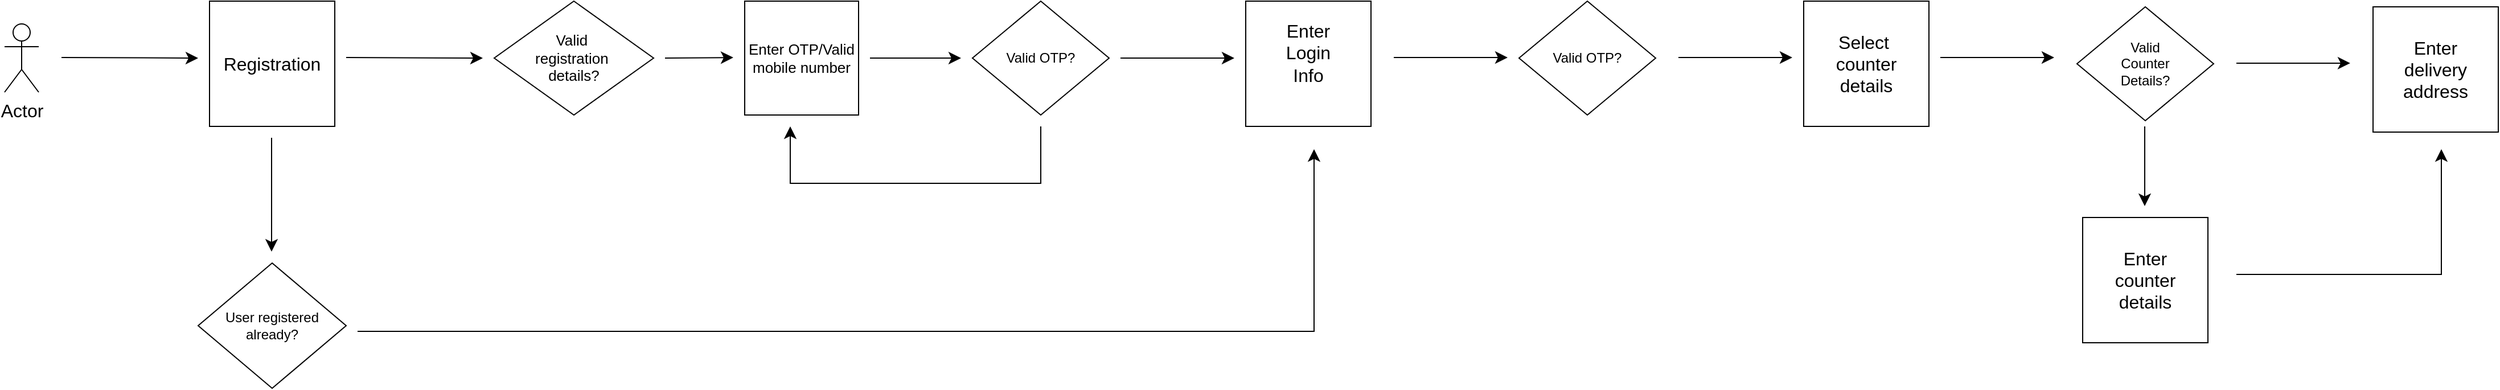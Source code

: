 <mxfile version="21.3.8" type="github">
  <diagram name="Page-1" id="10JMsJAdgL6Ty_nKgWxM">
    <mxGraphModel dx="1682" dy="1369" grid="1" gridSize="10" guides="1" tooltips="1" connect="1" arrows="1" fold="1" page="0" pageScale="1" pageWidth="850" pageHeight="1100" math="0" shadow="0">
      <root>
        <mxCell id="0" />
        <mxCell id="1" parent="0" />
        <mxCell id="BaiIBuBZKfCoYxozeQKi-1" value="Actor" style="shape=umlActor;verticalLabelPosition=bottom;verticalAlign=top;html=1;outlineConnect=0;fontSize=16;" vertex="1" parent="1">
          <mxGeometry x="-770" y="-460" width="30" height="60" as="geometry" />
        </mxCell>
        <mxCell id="BaiIBuBZKfCoYxozeQKi-3" value="Registration" style="whiteSpace=wrap;html=1;aspect=fixed;fontSize=16;" vertex="1" parent="1">
          <mxGeometry x="-590" y="-480" width="110" height="110" as="geometry" />
        </mxCell>
        <mxCell id="BaiIBuBZKfCoYxozeQKi-4" value="" style="endArrow=classic;html=1;rounded=0;fontSize=12;startSize=8;endSize=8;curved=1;" edge="1" parent="1">
          <mxGeometry width="50" height="50" relative="1" as="geometry">
            <mxPoint x="-720" y="-430.5" as="sourcePoint" />
            <mxPoint x="-600" y="-430" as="targetPoint" />
          </mxGeometry>
        </mxCell>
        <mxCell id="BaiIBuBZKfCoYxozeQKi-5" style="edgeStyle=none;curved=1;rounded=0;orthogonalLoop=1;jettySize=auto;html=1;exitX=0.5;exitY=1;exitDx=0;exitDy=0;fontSize=12;startSize=8;endSize=8;" edge="1" parent="1" source="BaiIBuBZKfCoYxozeQKi-3" target="BaiIBuBZKfCoYxozeQKi-3">
          <mxGeometry relative="1" as="geometry" />
        </mxCell>
        <mxCell id="BaiIBuBZKfCoYxozeQKi-6" value="" style="endArrow=classic;html=1;rounded=0;fontSize=12;startSize=8;endSize=8;curved=1;" edge="1" parent="1">
          <mxGeometry width="50" height="50" relative="1" as="geometry">
            <mxPoint x="-470" y="-430.5" as="sourcePoint" />
            <mxPoint x="-350" y="-430" as="targetPoint" />
          </mxGeometry>
        </mxCell>
        <mxCell id="BaiIBuBZKfCoYxozeQKi-7" value="&lt;div&gt;Valid&amp;nbsp;&lt;/div&gt;&lt;div&gt;registration&amp;nbsp;&lt;/div&gt;&lt;div&gt;details?&lt;/div&gt;" style="rhombus;whiteSpace=wrap;html=1;fontSize=13;align=center;fontStyle=0" vertex="1" parent="1">
          <mxGeometry x="-340" y="-480" width="140" height="100" as="geometry" />
        </mxCell>
        <mxCell id="BaiIBuBZKfCoYxozeQKi-8" value="Enter OTP/Valid mobile number" style="whiteSpace=wrap;html=1;aspect=fixed;fontSize=13;verticalAlign=middle;" vertex="1" parent="1">
          <mxGeometry x="-120" y="-480" width="100" height="100" as="geometry" />
        </mxCell>
        <mxCell id="BaiIBuBZKfCoYxozeQKi-9" value="" style="endArrow=classic;html=1;rounded=0;fontSize=12;startSize=8;endSize=8;curved=1;" edge="1" parent="1">
          <mxGeometry width="50" height="50" relative="1" as="geometry">
            <mxPoint x="-190" y="-430" as="sourcePoint" />
            <mxPoint x="-130" y="-430.5" as="targetPoint" />
          </mxGeometry>
        </mxCell>
        <mxCell id="BaiIBuBZKfCoYxozeQKi-10" value="Valid OTP?" style="rhombus;whiteSpace=wrap;html=1;fontSize=12;" vertex="1" parent="1">
          <mxGeometry x="80" y="-480" width="120" height="100" as="geometry" />
        </mxCell>
        <mxCell id="BaiIBuBZKfCoYxozeQKi-12" value="" style="endArrow=classic;html=1;rounded=0;fontSize=12;startSize=8;endSize=8;curved=1;" edge="1" parent="1">
          <mxGeometry width="50" height="50" relative="1" as="geometry">
            <mxPoint x="-10" y="-430" as="sourcePoint" />
            <mxPoint x="70" y="-430" as="targetPoint" />
          </mxGeometry>
        </mxCell>
        <mxCell id="BaiIBuBZKfCoYxozeQKi-15" value="" style="edgeStyle=elbowEdgeStyle;elbow=vertical;endArrow=classic;html=1;curved=0;rounded=0;endSize=8;startSize=8;fontSize=12;" edge="1" parent="1">
          <mxGeometry width="50" height="50" relative="1" as="geometry">
            <mxPoint x="140" y="-370" as="sourcePoint" />
            <mxPoint x="-80" y="-370" as="targetPoint" />
            <Array as="points">
              <mxPoint x="30" y="-320" />
            </Array>
          </mxGeometry>
        </mxCell>
        <mxCell id="BaiIBuBZKfCoYxozeQKi-17" value="User registered already?" style="rhombus;whiteSpace=wrap;html=1;fontSize=12;" vertex="1" parent="1">
          <mxGeometry x="-600" y="-250" width="130" height="110" as="geometry" />
        </mxCell>
        <mxCell id="BaiIBuBZKfCoYxozeQKi-18" value="" style="endArrow=classic;html=1;rounded=0;fontSize=12;startSize=8;endSize=8;curved=1;" edge="1" parent="1">
          <mxGeometry width="50" height="50" relative="1" as="geometry">
            <mxPoint x="-535.5" y="-360" as="sourcePoint" />
            <mxPoint x="-535.5" y="-260" as="targetPoint" />
          </mxGeometry>
        </mxCell>
        <mxCell id="BaiIBuBZKfCoYxozeQKi-19" value="" style="edgeStyle=elbowEdgeStyle;elbow=vertical;endArrow=classic;html=1;curved=0;rounded=0;endSize=8;startSize=8;fontSize=12;" edge="1" parent="1">
          <mxGeometry width="50" height="50" relative="1" as="geometry">
            <mxPoint x="-460" y="-190" as="sourcePoint" />
            <mxPoint x="380" y="-350" as="targetPoint" />
            <Array as="points">
              <mxPoint y="-190" />
            </Array>
          </mxGeometry>
        </mxCell>
        <mxCell id="BaiIBuBZKfCoYxozeQKi-20" value="Enter&lt;div&gt;Login&lt;/div&gt;&lt;div&gt;Info&lt;/div&gt;&lt;div&gt;&lt;br&gt;&lt;/div&gt;" style="whiteSpace=wrap;html=1;aspect=fixed;fontSize=16;" vertex="1" parent="1">
          <mxGeometry x="320" y="-480" width="110" height="110" as="geometry" />
        </mxCell>
        <mxCell id="BaiIBuBZKfCoYxozeQKi-21" value="" style="endArrow=classic;html=1;rounded=0;fontSize=12;startSize=8;endSize=8;curved=1;" edge="1" parent="1">
          <mxGeometry width="50" height="50" relative="1" as="geometry">
            <mxPoint x="210" y="-430" as="sourcePoint" />
            <mxPoint x="310" y="-430" as="targetPoint" />
          </mxGeometry>
        </mxCell>
        <mxCell id="BaiIBuBZKfCoYxozeQKi-22" value="" style="endArrow=classic;html=1;rounded=0;fontSize=12;startSize=8;endSize=8;curved=1;" edge="1" parent="1">
          <mxGeometry width="50" height="50" relative="1" as="geometry">
            <mxPoint x="450" y="-430.5" as="sourcePoint" />
            <mxPoint x="550" y="-430.5" as="targetPoint" />
          </mxGeometry>
        </mxCell>
        <mxCell id="BaiIBuBZKfCoYxozeQKi-23" value="Valid OTP?" style="rhombus;whiteSpace=wrap;html=1;fontSize=12;" vertex="1" parent="1">
          <mxGeometry x="560" y="-480" width="120" height="100" as="geometry" />
        </mxCell>
        <mxCell id="BaiIBuBZKfCoYxozeQKi-24" value="" style="endArrow=classic;html=1;rounded=0;fontSize=12;startSize=8;endSize=8;curved=1;" edge="1" parent="1">
          <mxGeometry width="50" height="50" relative="1" as="geometry">
            <mxPoint x="700" y="-430.5" as="sourcePoint" />
            <mxPoint x="800" y="-430.5" as="targetPoint" />
          </mxGeometry>
        </mxCell>
        <mxCell id="BaiIBuBZKfCoYxozeQKi-25" value="&lt;div&gt;Select&amp;nbsp;&lt;/div&gt;&lt;div&gt;counter &lt;br&gt;&lt;/div&gt;&lt;div&gt;details&lt;br&gt;&lt;/div&gt;" style="whiteSpace=wrap;html=1;aspect=fixed;fontSize=16;" vertex="1" parent="1">
          <mxGeometry x="810" y="-480" width="110" height="110" as="geometry" />
        </mxCell>
        <mxCell id="BaiIBuBZKfCoYxozeQKi-26" value="" style="endArrow=classic;html=1;rounded=0;fontSize=12;startSize=8;endSize=8;curved=1;" edge="1" parent="1">
          <mxGeometry width="50" height="50" relative="1" as="geometry">
            <mxPoint x="930" y="-430.5" as="sourcePoint" />
            <mxPoint x="1030" y="-430.5" as="targetPoint" />
          </mxGeometry>
        </mxCell>
        <mxCell id="BaiIBuBZKfCoYxozeQKi-27" value="&lt;div&gt;Valid &lt;br&gt;&lt;/div&gt;&lt;div&gt;Counter &lt;br&gt;&lt;/div&gt;&lt;div&gt;Details?&lt;br&gt;&lt;/div&gt;" style="rhombus;whiteSpace=wrap;html=1;fontSize=12;" vertex="1" parent="1">
          <mxGeometry x="1050" y="-475" width="120" height="100" as="geometry" />
        </mxCell>
        <mxCell id="BaiIBuBZKfCoYxozeQKi-28" value="&lt;div&gt;Enter&lt;/div&gt;&lt;div&gt;counter &lt;br&gt;&lt;/div&gt;&lt;div&gt;details&lt;br&gt;&lt;/div&gt;" style="whiteSpace=wrap;html=1;aspect=fixed;fontSize=16;" vertex="1" parent="1">
          <mxGeometry x="1055" y="-290" width="110" height="110" as="geometry" />
        </mxCell>
        <mxCell id="BaiIBuBZKfCoYxozeQKi-29" value="" style="endArrow=classic;html=1;rounded=0;fontSize=12;startSize=8;endSize=8;curved=1;" edge="1" parent="1">
          <mxGeometry width="50" height="50" relative="1" as="geometry">
            <mxPoint x="1109.5" y="-370" as="sourcePoint" />
            <mxPoint x="1109.5" y="-300" as="targetPoint" />
          </mxGeometry>
        </mxCell>
        <mxCell id="BaiIBuBZKfCoYxozeQKi-30" value="&lt;div&gt;Enter&lt;/div&gt;&lt;div&gt;delivery &lt;br&gt;&lt;/div&gt;&lt;div&gt;address&lt;br&gt;&lt;/div&gt;" style="whiteSpace=wrap;html=1;aspect=fixed;fontSize=16;" vertex="1" parent="1">
          <mxGeometry x="1310" y="-475" width="110" height="110" as="geometry" />
        </mxCell>
        <mxCell id="BaiIBuBZKfCoYxozeQKi-31" value="" style="endArrow=classic;html=1;rounded=0;fontSize=12;startSize=8;endSize=8;curved=1;" edge="1" parent="1">
          <mxGeometry width="50" height="50" relative="1" as="geometry">
            <mxPoint x="1190" y="-425.56" as="sourcePoint" />
            <mxPoint x="1290" y="-425.56" as="targetPoint" />
          </mxGeometry>
        </mxCell>
        <mxCell id="BaiIBuBZKfCoYxozeQKi-32" value="" style="edgeStyle=elbowEdgeStyle;elbow=vertical;endArrow=classic;html=1;curved=0;rounded=0;endSize=8;startSize=8;fontSize=12;" edge="1" parent="1">
          <mxGeometry width="50" height="50" relative="1" as="geometry">
            <mxPoint x="1190" y="-240" as="sourcePoint" />
            <mxPoint x="1370" y="-350" as="targetPoint" />
            <Array as="points">
              <mxPoint x="990" y="-240" />
            </Array>
          </mxGeometry>
        </mxCell>
      </root>
    </mxGraphModel>
  </diagram>
</mxfile>
